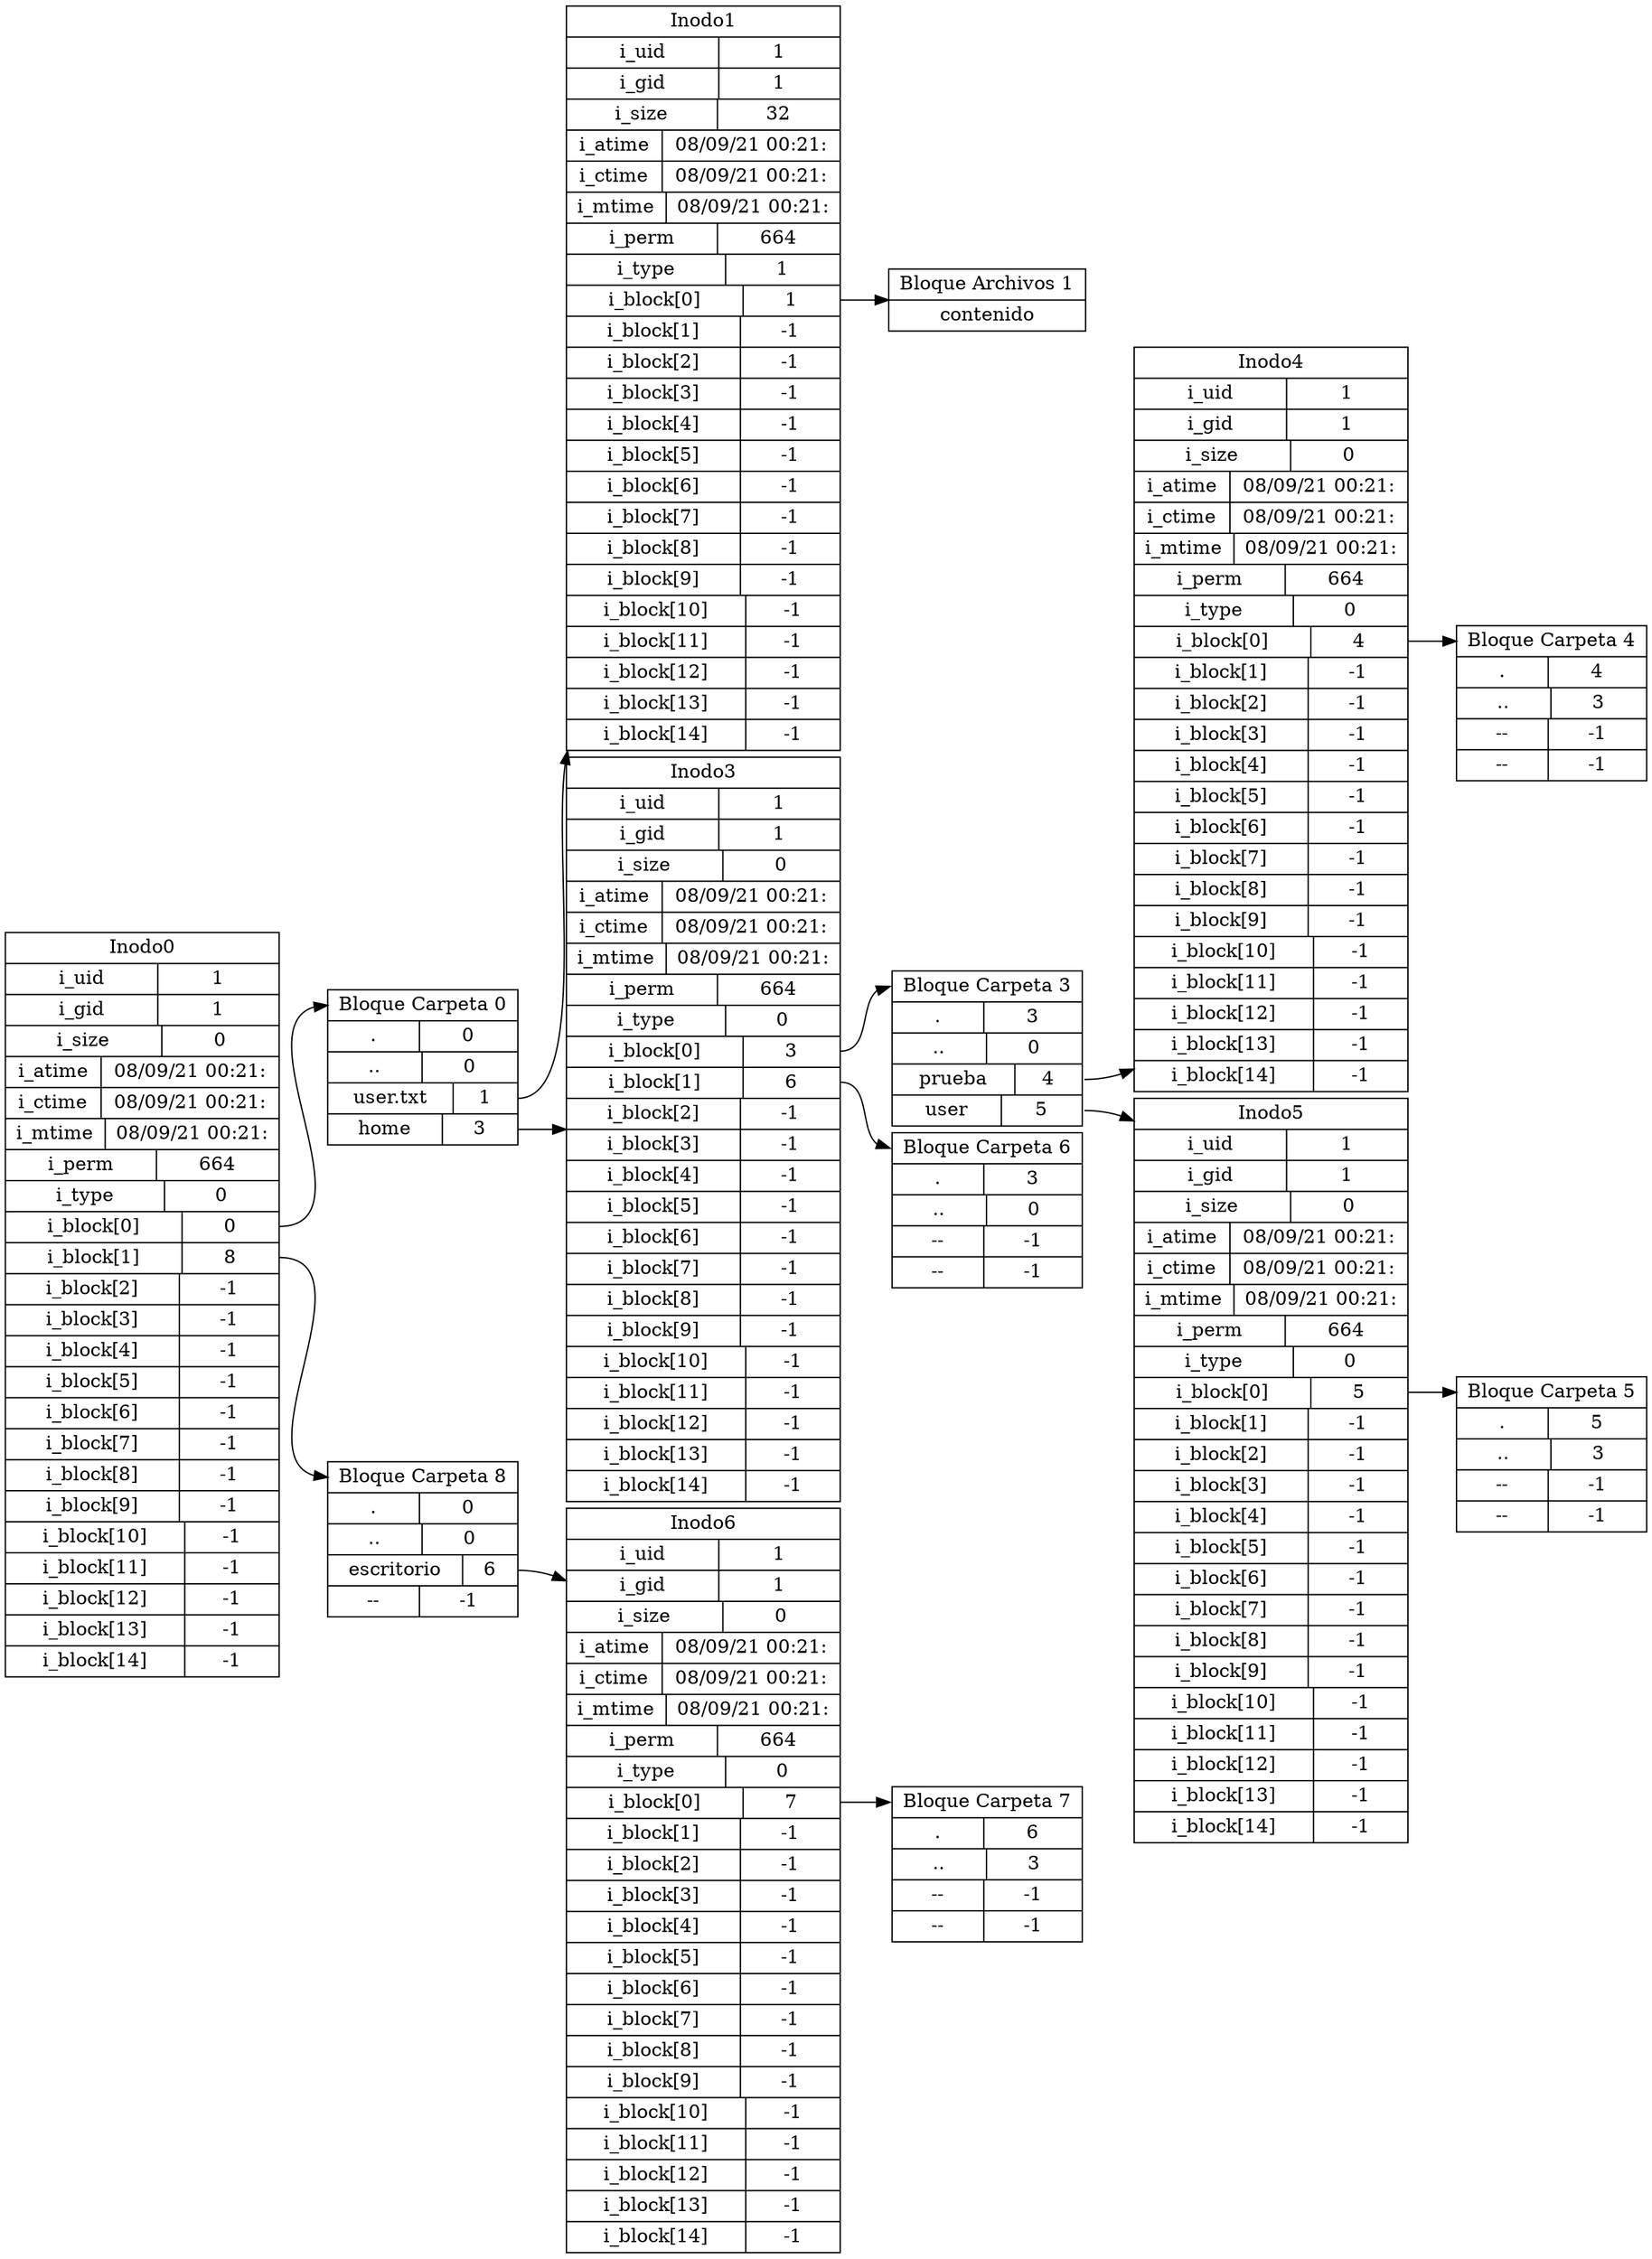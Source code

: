 digraph MBR{
  nodesep=.05
rankdir=LR
node [shape=record,width=.1,height=.1]
inode0[label="Inodo0|{i_uid|1}|{i_gid|1}|{i_size|0}|{i_atime|08/09/21 00:21:}|{i_ctime|08/09/21 00:21:}|{i_mtime|08/09/21 00:21:}|{i_perm|664}|{i_type|0}|{i_block[0]|<i0>0}|{i_block[1]|<i1>8}|{i_block[2]|-1}|{i_block[3]|-1}|{i_block[4]|-1}|{i_block[5]|-1}|{i_block[6]|-1}|{i_block[7]|-1}|{i_block[8]|-1}|{i_block[9]|-1}|{i_block[10]|-1}|{i_block[11]|-1}|{i_block[12]|-1}|{i_block[13]|-1}|{i_block[14]|-1}"]

node0[label="<b0> Bloque Carpeta 0|{.|<bc00>0}|{..|<bc01>0}|{user.txt|<bc02>1}|{home|<bc03>3}"]
inode0:i0->node0:b0
inode1[label="Inodo1|{i_uid|1}|{i_gid|1}|{i_size|32}|{i_atime|08/09/21 00:21:}|{i_ctime|08/09/21 00:21:}|{i_mtime|08/09/21 00:21:}|{i_perm|664}|{i_type|1}|{i_block[0]|<i0>1}|{i_block[1]|-1}|{i_block[2]|-1}|{i_block[3]|-1}|{i_block[4]|-1}|{i_block[5]|-1}|{i_block[6]|-1}|{i_block[7]|-1}|{i_block[8]|-1}|{i_block[9]|-1}|{i_block[10]|-1}|{i_block[11]|-1}|{i_block[12]|-1}|{i_block[13]|-1}|{i_block[14]|-1}"]

node0:bc02->inode1
node1[label="<b1> Bloque Archivos 1|contenido"]
inode1:i0->node1
inode3[label="Inodo3|{i_uid|1}|{i_gid|1}|{i_size|0}|{i_atime|08/09/21 00:21:}|{i_ctime|08/09/21 00:21:}|{i_mtime|08/09/21 00:21:}|{i_perm|664}|{i_type|0}|{i_block[0]|<i0>3}|{i_block[1]|<i1>6}|{i_block[2]|-1}|{i_block[3]|-1}|{i_block[4]|-1}|{i_block[5]|-1}|{i_block[6]|-1}|{i_block[7]|-1}|{i_block[8]|-1}|{i_block[9]|-1}|{i_block[10]|-1}|{i_block[11]|-1}|{i_block[12]|-1}|{i_block[13]|-1}|{i_block[14]|-1}"]

node0:bc03->inode3
node3[label="<b3> Bloque Carpeta 3|{.|<bc30>3}|{..|<bc31>0}|{prueba|<bc32>4}|{user|<bc33>5}"]
inode3:i0->node3:b3
inode4[label="Inodo4|{i_uid|1}|{i_gid|1}|{i_size|0}|{i_atime|08/09/21 00:21:}|{i_ctime|08/09/21 00:21:}|{i_mtime|08/09/21 00:21:}|{i_perm|664}|{i_type|0}|{i_block[0]|<i0>4}|{i_block[1]|-1}|{i_block[2]|-1}|{i_block[3]|-1}|{i_block[4]|-1}|{i_block[5]|-1}|{i_block[6]|-1}|{i_block[7]|-1}|{i_block[8]|-1}|{i_block[9]|-1}|{i_block[10]|-1}|{i_block[11]|-1}|{i_block[12]|-1}|{i_block[13]|-1}|{i_block[14]|-1}"]

node3:bc32->inode4
node4[label="<b4> Bloque Carpeta 4|{.|<bc40>4}|{..|<bc41>3}|{--|<bc42>-1}|{--|<bc43>-1}"]
inode4:i0->node4:b4
inode5[label="Inodo5|{i_uid|1}|{i_gid|1}|{i_size|0}|{i_atime|08/09/21 00:21:}|{i_ctime|08/09/21 00:21:}|{i_mtime|08/09/21 00:21:}|{i_perm|664}|{i_type|0}|{i_block[0]|<i0>5}|{i_block[1]|-1}|{i_block[2]|-1}|{i_block[3]|-1}|{i_block[4]|-1}|{i_block[5]|-1}|{i_block[6]|-1}|{i_block[7]|-1}|{i_block[8]|-1}|{i_block[9]|-1}|{i_block[10]|-1}|{i_block[11]|-1}|{i_block[12]|-1}|{i_block[13]|-1}|{i_block[14]|-1}"]

node3:bc33->inode5
node5[label="<b5> Bloque Carpeta 5|{.|<bc50>5}|{..|<bc51>3}|{--|<bc52>-1}|{--|<bc53>-1}"]
inode5:i0->node5:b5
node6[label="<b6> Bloque Carpeta 6|{.|<bc60>3}|{..|<bc61>0}|{--|<bc62>-1}|{--|<bc63>-1}"]
inode3:i1->node6:b6
node8[label="<b8> Bloque Carpeta 8|{.|<bc80>0}|{..|<bc81>0}|{escritorio|<bc82>6}|{--|<bc83>-1}"]
inode0:i1->node8:b8
inode6[label="Inodo6|{i_uid|1}|{i_gid|1}|{i_size|0}|{i_atime|08/09/21 00:21:}|{i_ctime|08/09/21 00:21:}|{i_mtime|08/09/21 00:21:}|{i_perm|664}|{i_type|0}|{i_block[0]|<i0>7}|{i_block[1]|-1}|{i_block[2]|-1}|{i_block[3]|-1}|{i_block[4]|-1}|{i_block[5]|-1}|{i_block[6]|-1}|{i_block[7]|-1}|{i_block[8]|-1}|{i_block[9]|-1}|{i_block[10]|-1}|{i_block[11]|-1}|{i_block[12]|-1}|{i_block[13]|-1}|{i_block[14]|-1}"]

node8:bc82->inode6
node7[label="<b7> Bloque Carpeta 7|{.|<bc70>6}|{..|<bc71>3}|{--|<bc72>-1}|{--|<bc73>-1}"]
inode6:i0->node7:b7

}